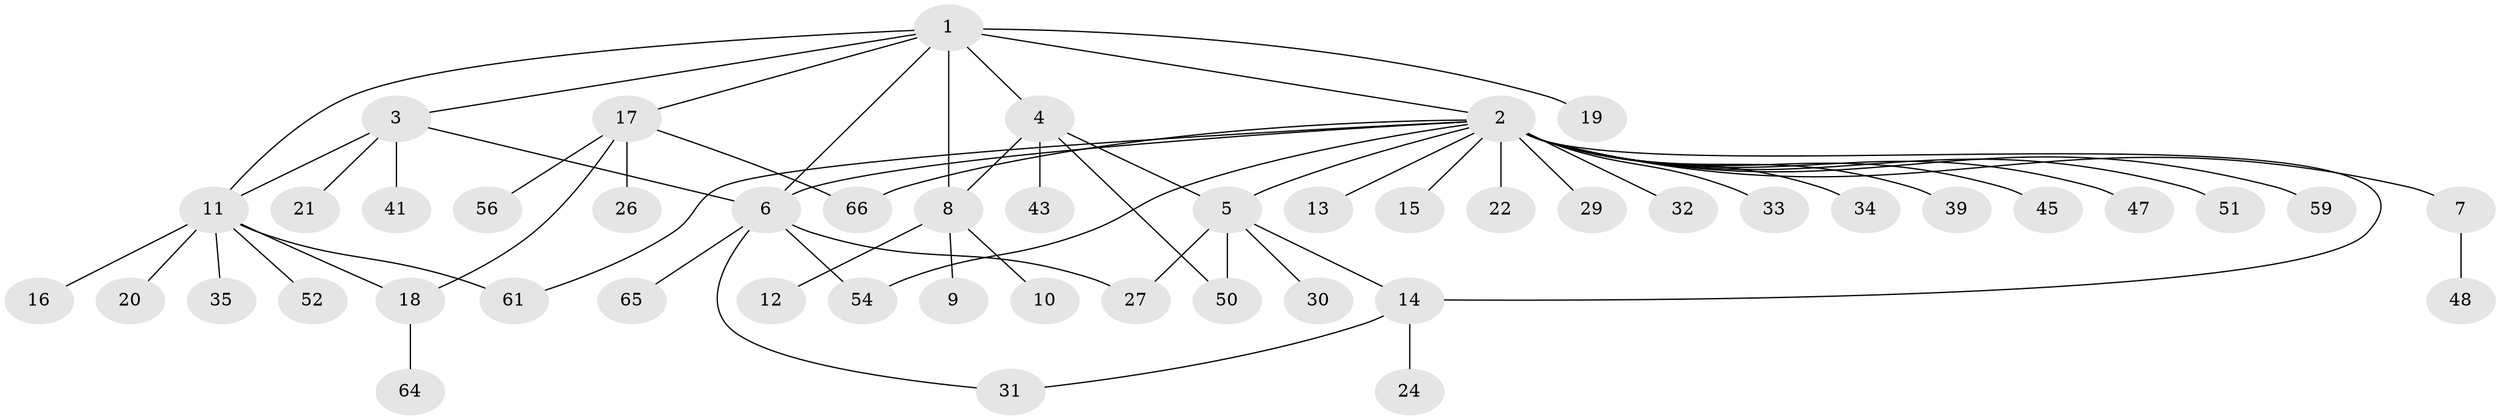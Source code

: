 // Generated by graph-tools (version 1.1) at 2025/23/03/03/25 07:23:48]
// undirected, 48 vertices, 60 edges
graph export_dot {
graph [start="1"]
  node [color=gray90,style=filled];
  1 [super="+44"];
  2 [super="+25"];
  3;
  4 [super="+36"];
  5 [super="+55"];
  6 [super="+28"];
  7;
  8 [super="+62"];
  9;
  10;
  11 [super="+38"];
  12;
  13;
  14 [super="+42"];
  15;
  16;
  17 [super="+23"];
  18 [super="+60"];
  19;
  20;
  21;
  22;
  24 [super="+40"];
  26;
  27 [super="+53"];
  29;
  30;
  31 [super="+46"];
  32;
  33;
  34;
  35 [super="+37"];
  39;
  41 [super="+63"];
  43;
  45;
  47;
  48 [super="+49"];
  50 [super="+58"];
  51;
  52 [super="+57"];
  54;
  56;
  59;
  61;
  64;
  65;
  66;
  1 -- 2 [weight=2];
  1 -- 3;
  1 -- 4;
  1 -- 6;
  1 -- 8;
  1 -- 11;
  1 -- 17;
  1 -- 19;
  2 -- 5;
  2 -- 6;
  2 -- 7;
  2 -- 13 [weight=2];
  2 -- 14;
  2 -- 15;
  2 -- 22;
  2 -- 29;
  2 -- 32;
  2 -- 34;
  2 -- 39;
  2 -- 45;
  2 -- 51;
  2 -- 54;
  2 -- 59;
  2 -- 61;
  2 -- 66;
  2 -- 33;
  2 -- 47;
  3 -- 6;
  3 -- 21;
  3 -- 41;
  3 -- 11;
  4 -- 5;
  4 -- 43;
  4 -- 50;
  4 -- 8;
  5 -- 14;
  5 -- 27;
  5 -- 30;
  5 -- 50 [weight=2];
  6 -- 31;
  6 -- 54;
  6 -- 65;
  6 -- 27;
  7 -- 48;
  8 -- 9;
  8 -- 10;
  8 -- 12;
  11 -- 16;
  11 -- 18;
  11 -- 20;
  11 -- 35;
  11 -- 52;
  11 -- 61;
  14 -- 24;
  14 -- 31;
  17 -- 18;
  17 -- 26;
  17 -- 56;
  17 -- 66;
  18 -- 64;
}
